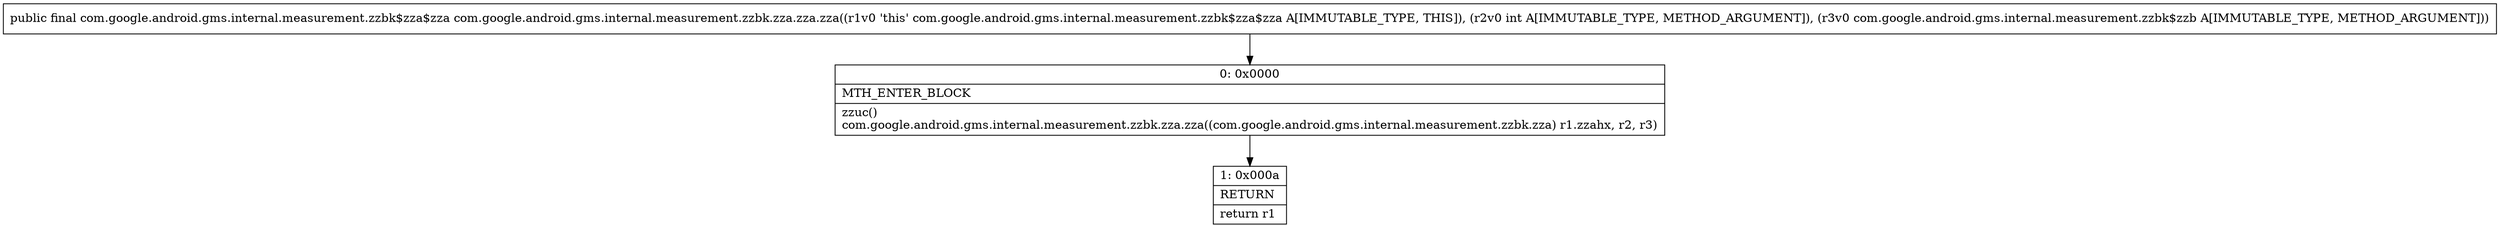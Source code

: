 digraph "CFG forcom.google.android.gms.internal.measurement.zzbk.zza.zza.zza(ILcom\/google\/android\/gms\/internal\/measurement\/zzbk$zzb;)Lcom\/google\/android\/gms\/internal\/measurement\/zzbk$zza$zza;" {
Node_0 [shape=record,label="{0\:\ 0x0000|MTH_ENTER_BLOCK\l|zzuc()\lcom.google.android.gms.internal.measurement.zzbk.zza.zza((com.google.android.gms.internal.measurement.zzbk.zza) r1.zzahx, r2, r3)\l}"];
Node_1 [shape=record,label="{1\:\ 0x000a|RETURN\l|return r1\l}"];
MethodNode[shape=record,label="{public final com.google.android.gms.internal.measurement.zzbk$zza$zza com.google.android.gms.internal.measurement.zzbk.zza.zza.zza((r1v0 'this' com.google.android.gms.internal.measurement.zzbk$zza$zza A[IMMUTABLE_TYPE, THIS]), (r2v0 int A[IMMUTABLE_TYPE, METHOD_ARGUMENT]), (r3v0 com.google.android.gms.internal.measurement.zzbk$zzb A[IMMUTABLE_TYPE, METHOD_ARGUMENT])) }"];
MethodNode -> Node_0;
Node_0 -> Node_1;
}

